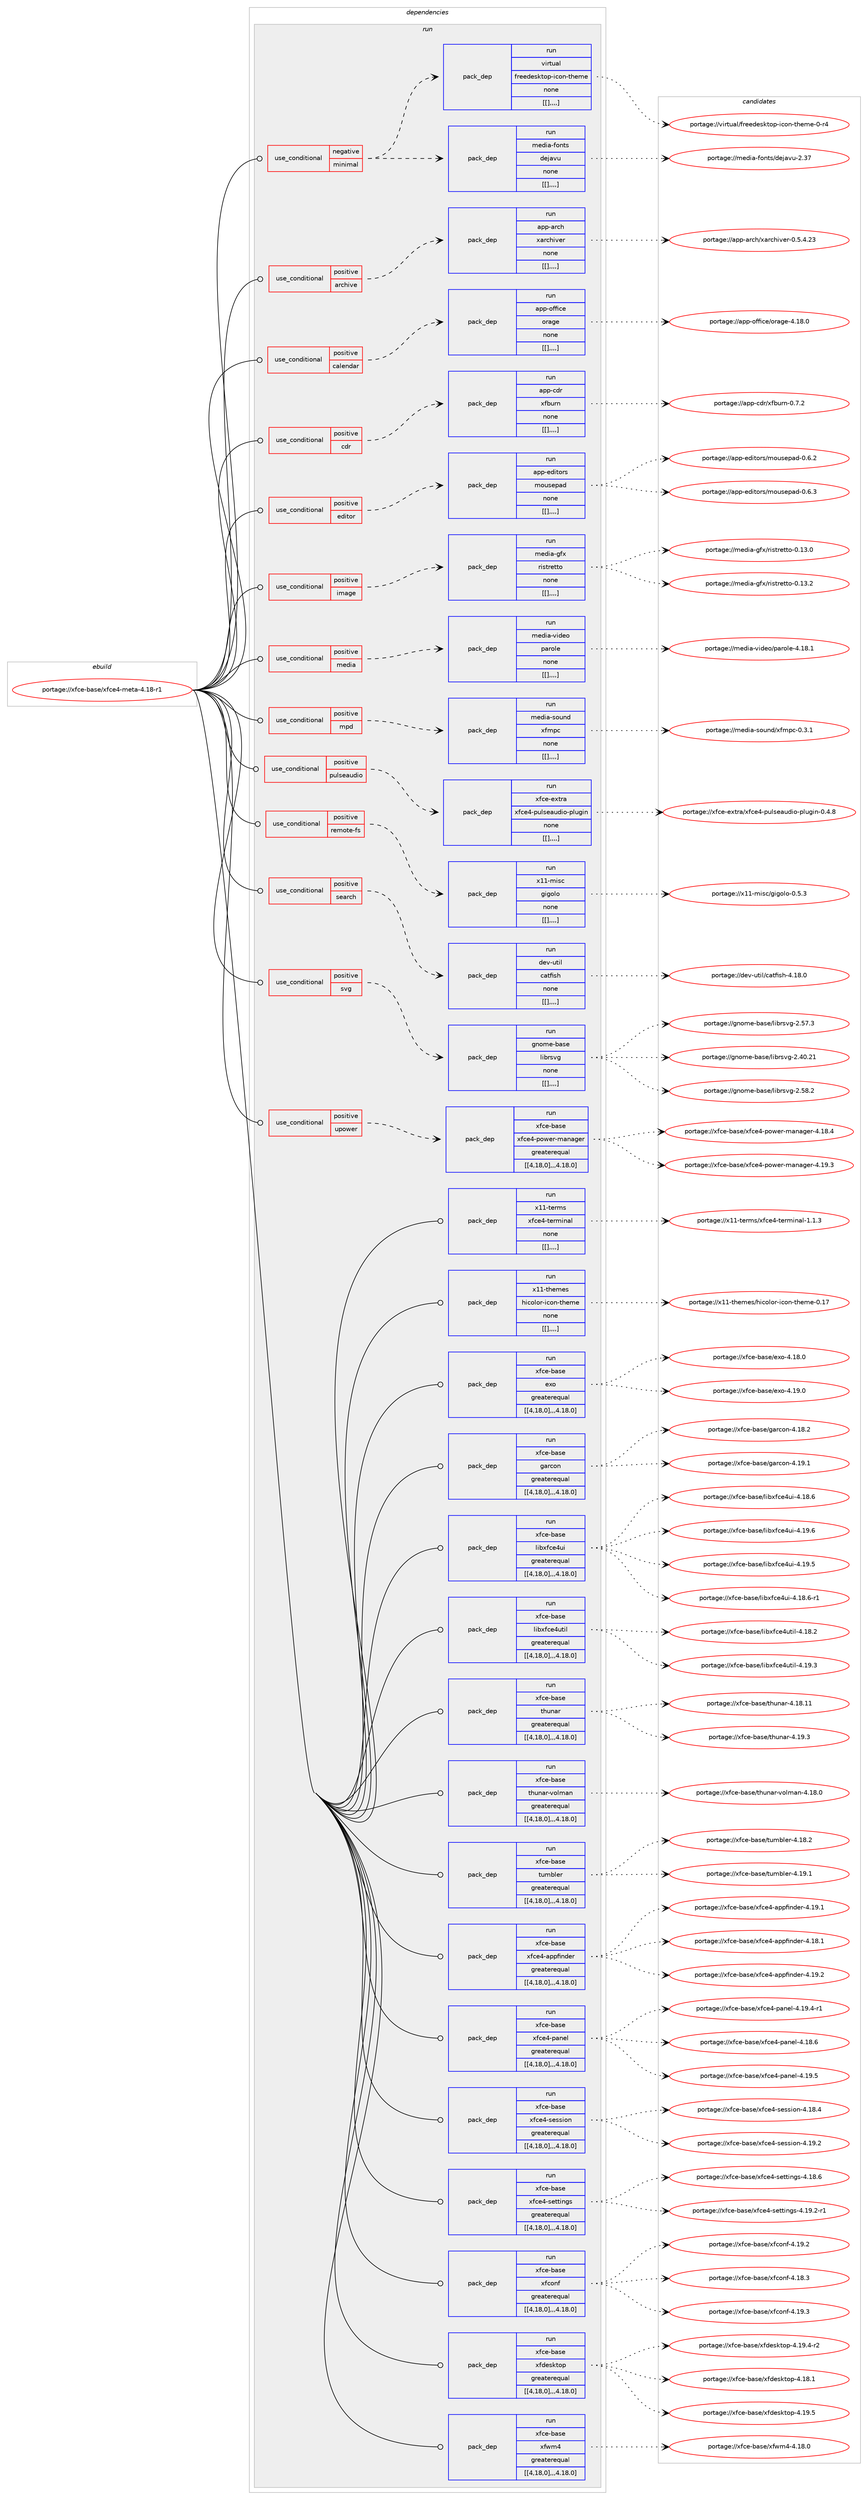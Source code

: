 digraph prolog {

# *************
# Graph options
# *************

newrank=true;
concentrate=true;
compound=true;
graph [rankdir=LR,fontname=Helvetica,fontsize=10,ranksep=1.5];#, ranksep=2.5, nodesep=0.2];
edge  [arrowhead=vee];
node  [fontname=Helvetica,fontsize=10];

# **********
# The ebuild
# **********

subgraph cluster_leftcol {
color=gray;
label=<<i>ebuild</i>>;
id [label="portage://xfce-base/xfce4-meta-4.18-r1", color=red, width=4, href="../xfce-base/xfce4-meta-4.18-r1.svg"];
}

# ****************
# The dependencies
# ****************

subgraph cluster_midcol {
color=gray;
label=<<i>dependencies</i>>;
subgraph cluster_compile {
fillcolor="#eeeeee";
style=filled;
label=<<i>compile</i>>;
}
subgraph cluster_compileandrun {
fillcolor="#eeeeee";
style=filled;
label=<<i>compile and run</i>>;
}
subgraph cluster_run {
fillcolor="#eeeeee";
style=filled;
label=<<i>run</i>>;
subgraph cond362 {
dependency2663 [label=<<TABLE BORDER="0" CELLBORDER="1" CELLSPACING="0" CELLPADDING="4"><TR><TD ROWSPAN="3" CELLPADDING="10">use_conditional</TD></TR><TR><TD>negative</TD></TR><TR><TD>minimal</TD></TR></TABLE>>, shape=none, color=red];
subgraph pack2147 {
dependency2665 [label=<<TABLE BORDER="0" CELLBORDER="1" CELLSPACING="0" CELLPADDING="4" WIDTH="220"><TR><TD ROWSPAN="6" CELLPADDING="30">pack_dep</TD></TR><TR><TD WIDTH="110">run</TD></TR><TR><TD>media-fonts</TD></TR><TR><TD>dejavu</TD></TR><TR><TD>none</TD></TR><TR><TD>[[],,,,]</TD></TR></TABLE>>, shape=none, color=blue];
}
dependency2663:e -> dependency2665:w [weight=20,style="dashed",arrowhead="vee"];
subgraph pack2150 {
dependency2668 [label=<<TABLE BORDER="0" CELLBORDER="1" CELLSPACING="0" CELLPADDING="4" WIDTH="220"><TR><TD ROWSPAN="6" CELLPADDING="30">pack_dep</TD></TR><TR><TD WIDTH="110">run</TD></TR><TR><TD>virtual</TD></TR><TR><TD>freedesktop-icon-theme</TD></TR><TR><TD>none</TD></TR><TR><TD>[[],,,,]</TD></TR></TABLE>>, shape=none, color=blue];
}
dependency2663:e -> dependency2668:w [weight=20,style="dashed",arrowhead="vee"];
}
id:e -> dependency2663:w [weight=20,style="solid",arrowhead="odot"];
subgraph cond365 {
dependency2673 [label=<<TABLE BORDER="0" CELLBORDER="1" CELLSPACING="0" CELLPADDING="4"><TR><TD ROWSPAN="3" CELLPADDING="10">use_conditional</TD></TR><TR><TD>positive</TD></TR><TR><TD>archive</TD></TR></TABLE>>, shape=none, color=red];
subgraph pack2154 {
dependency2676 [label=<<TABLE BORDER="0" CELLBORDER="1" CELLSPACING="0" CELLPADDING="4" WIDTH="220"><TR><TD ROWSPAN="6" CELLPADDING="30">pack_dep</TD></TR><TR><TD WIDTH="110">run</TD></TR><TR><TD>app-arch</TD></TR><TR><TD>xarchiver</TD></TR><TR><TD>none</TD></TR><TR><TD>[[],,,,]</TD></TR></TABLE>>, shape=none, color=blue];
}
dependency2673:e -> dependency2676:w [weight=20,style="dashed",arrowhead="vee"];
}
id:e -> dependency2673:w [weight=20,style="solid",arrowhead="odot"];
subgraph cond366 {
dependency2679 [label=<<TABLE BORDER="0" CELLBORDER="1" CELLSPACING="0" CELLPADDING="4"><TR><TD ROWSPAN="3" CELLPADDING="10">use_conditional</TD></TR><TR><TD>positive</TD></TR><TR><TD>calendar</TD></TR></TABLE>>, shape=none, color=red];
subgraph pack2158 {
dependency2681 [label=<<TABLE BORDER="0" CELLBORDER="1" CELLSPACING="0" CELLPADDING="4" WIDTH="220"><TR><TD ROWSPAN="6" CELLPADDING="30">pack_dep</TD></TR><TR><TD WIDTH="110">run</TD></TR><TR><TD>app-office</TD></TR><TR><TD>orage</TD></TR><TR><TD>none</TD></TR><TR><TD>[[],,,,]</TD></TR></TABLE>>, shape=none, color=blue];
}
dependency2679:e -> dependency2681:w [weight=20,style="dashed",arrowhead="vee"];
}
id:e -> dependency2679:w [weight=20,style="solid",arrowhead="odot"];
subgraph cond370 {
dependency2687 [label=<<TABLE BORDER="0" CELLBORDER="1" CELLSPACING="0" CELLPADDING="4"><TR><TD ROWSPAN="3" CELLPADDING="10">use_conditional</TD></TR><TR><TD>positive</TD></TR><TR><TD>cdr</TD></TR></TABLE>>, shape=none, color=red];
subgraph pack2163 {
dependency2690 [label=<<TABLE BORDER="0" CELLBORDER="1" CELLSPACING="0" CELLPADDING="4" WIDTH="220"><TR><TD ROWSPAN="6" CELLPADDING="30">pack_dep</TD></TR><TR><TD WIDTH="110">run</TD></TR><TR><TD>app-cdr</TD></TR><TR><TD>xfburn</TD></TR><TR><TD>none</TD></TR><TR><TD>[[],,,,]</TD></TR></TABLE>>, shape=none, color=blue];
}
dependency2687:e -> dependency2690:w [weight=20,style="dashed",arrowhead="vee"];
}
id:e -> dependency2687:w [weight=20,style="solid",arrowhead="odot"];
subgraph cond372 {
dependency2695 [label=<<TABLE BORDER="0" CELLBORDER="1" CELLSPACING="0" CELLPADDING="4"><TR><TD ROWSPAN="3" CELLPADDING="10">use_conditional</TD></TR><TR><TD>positive</TD></TR><TR><TD>editor</TD></TR></TABLE>>, shape=none, color=red];
subgraph pack2169 {
dependency2698 [label=<<TABLE BORDER="0" CELLBORDER="1" CELLSPACING="0" CELLPADDING="4" WIDTH="220"><TR><TD ROWSPAN="6" CELLPADDING="30">pack_dep</TD></TR><TR><TD WIDTH="110">run</TD></TR><TR><TD>app-editors</TD></TR><TR><TD>mousepad</TD></TR><TR><TD>none</TD></TR><TR><TD>[[],,,,]</TD></TR></TABLE>>, shape=none, color=blue];
}
dependency2695:e -> dependency2698:w [weight=20,style="dashed",arrowhead="vee"];
}
id:e -> dependency2695:w [weight=20,style="solid",arrowhead="odot"];
subgraph cond374 {
dependency2704 [label=<<TABLE BORDER="0" CELLBORDER="1" CELLSPACING="0" CELLPADDING="4"><TR><TD ROWSPAN="3" CELLPADDING="10">use_conditional</TD></TR><TR><TD>positive</TD></TR><TR><TD>image</TD></TR></TABLE>>, shape=none, color=red];
subgraph pack2177 {
dependency2709 [label=<<TABLE BORDER="0" CELLBORDER="1" CELLSPACING="0" CELLPADDING="4" WIDTH="220"><TR><TD ROWSPAN="6" CELLPADDING="30">pack_dep</TD></TR><TR><TD WIDTH="110">run</TD></TR><TR><TD>media-gfx</TD></TR><TR><TD>ristretto</TD></TR><TR><TD>none</TD></TR><TR><TD>[[],,,,]</TD></TR></TABLE>>, shape=none, color=blue];
}
dependency2704:e -> dependency2709:w [weight=20,style="dashed",arrowhead="vee"];
}
id:e -> dependency2704:w [weight=20,style="solid",arrowhead="odot"];
subgraph cond378 {
dependency2713 [label=<<TABLE BORDER="0" CELLBORDER="1" CELLSPACING="0" CELLPADDING="4"><TR><TD ROWSPAN="3" CELLPADDING="10">use_conditional</TD></TR><TR><TD>positive</TD></TR><TR><TD>media</TD></TR></TABLE>>, shape=none, color=red];
subgraph pack2184 {
dependency2717 [label=<<TABLE BORDER="0" CELLBORDER="1" CELLSPACING="0" CELLPADDING="4" WIDTH="220"><TR><TD ROWSPAN="6" CELLPADDING="30">pack_dep</TD></TR><TR><TD WIDTH="110">run</TD></TR><TR><TD>media-video</TD></TR><TR><TD>parole</TD></TR><TR><TD>none</TD></TR><TR><TD>[[],,,,]</TD></TR></TABLE>>, shape=none, color=blue];
}
dependency2713:e -> dependency2717:w [weight=20,style="dashed",arrowhead="vee"];
}
id:e -> dependency2713:w [weight=20,style="solid",arrowhead="odot"];
subgraph cond379 {
dependency2724 [label=<<TABLE BORDER="0" CELLBORDER="1" CELLSPACING="0" CELLPADDING="4"><TR><TD ROWSPAN="3" CELLPADDING="10">use_conditional</TD></TR><TR><TD>positive</TD></TR><TR><TD>mpd</TD></TR></TABLE>>, shape=none, color=red];
subgraph pack2192 {
dependency2727 [label=<<TABLE BORDER="0" CELLBORDER="1" CELLSPACING="0" CELLPADDING="4" WIDTH="220"><TR><TD ROWSPAN="6" CELLPADDING="30">pack_dep</TD></TR><TR><TD WIDTH="110">run</TD></TR><TR><TD>media-sound</TD></TR><TR><TD>xfmpc</TD></TR><TR><TD>none</TD></TR><TR><TD>[[],,,,]</TD></TR></TABLE>>, shape=none, color=blue];
}
dependency2724:e -> dependency2727:w [weight=20,style="dashed",arrowhead="vee"];
}
id:e -> dependency2724:w [weight=20,style="solid",arrowhead="odot"];
subgraph cond380 {
dependency2732 [label=<<TABLE BORDER="0" CELLBORDER="1" CELLSPACING="0" CELLPADDING="4"><TR><TD ROWSPAN="3" CELLPADDING="10">use_conditional</TD></TR><TR><TD>positive</TD></TR><TR><TD>pulseaudio</TD></TR></TABLE>>, shape=none, color=red];
subgraph pack2198 {
dependency2736 [label=<<TABLE BORDER="0" CELLBORDER="1" CELLSPACING="0" CELLPADDING="4" WIDTH="220"><TR><TD ROWSPAN="6" CELLPADDING="30">pack_dep</TD></TR><TR><TD WIDTH="110">run</TD></TR><TR><TD>xfce-extra</TD></TR><TR><TD>xfce4-pulseaudio-plugin</TD></TR><TR><TD>none</TD></TR><TR><TD>[[],,,,]</TD></TR></TABLE>>, shape=none, color=blue];
}
dependency2732:e -> dependency2736:w [weight=20,style="dashed",arrowhead="vee"];
}
id:e -> dependency2732:w [weight=20,style="solid",arrowhead="odot"];
subgraph cond382 {
dependency2741 [label=<<TABLE BORDER="0" CELLBORDER="1" CELLSPACING="0" CELLPADDING="4"><TR><TD ROWSPAN="3" CELLPADDING="10">use_conditional</TD></TR><TR><TD>positive</TD></TR><TR><TD>remote-fs</TD></TR></TABLE>>, shape=none, color=red];
subgraph pack2206 {
dependency2745 [label=<<TABLE BORDER="0" CELLBORDER="1" CELLSPACING="0" CELLPADDING="4" WIDTH="220"><TR><TD ROWSPAN="6" CELLPADDING="30">pack_dep</TD></TR><TR><TD WIDTH="110">run</TD></TR><TR><TD>x11-misc</TD></TR><TR><TD>gigolo</TD></TR><TR><TD>none</TD></TR><TR><TD>[[],,,,]</TD></TR></TABLE>>, shape=none, color=blue];
}
dependency2741:e -> dependency2745:w [weight=20,style="dashed",arrowhead="vee"];
}
id:e -> dependency2741:w [weight=20,style="solid",arrowhead="odot"];
subgraph cond385 {
dependency2751 [label=<<TABLE BORDER="0" CELLBORDER="1" CELLSPACING="0" CELLPADDING="4"><TR><TD ROWSPAN="3" CELLPADDING="10">use_conditional</TD></TR><TR><TD>positive</TD></TR><TR><TD>search</TD></TR></TABLE>>, shape=none, color=red];
subgraph pack2213 {
dependency2756 [label=<<TABLE BORDER="0" CELLBORDER="1" CELLSPACING="0" CELLPADDING="4" WIDTH="220"><TR><TD ROWSPAN="6" CELLPADDING="30">pack_dep</TD></TR><TR><TD WIDTH="110">run</TD></TR><TR><TD>dev-util</TD></TR><TR><TD>catfish</TD></TR><TR><TD>none</TD></TR><TR><TD>[[],,,,]</TD></TR></TABLE>>, shape=none, color=blue];
}
dependency2751:e -> dependency2756:w [weight=20,style="dashed",arrowhead="vee"];
}
id:e -> dependency2751:w [weight=20,style="solid",arrowhead="odot"];
subgraph cond388 {
dependency2760 [label=<<TABLE BORDER="0" CELLBORDER="1" CELLSPACING="0" CELLPADDING="4"><TR><TD ROWSPAN="3" CELLPADDING="10">use_conditional</TD></TR><TR><TD>positive</TD></TR><TR><TD>svg</TD></TR></TABLE>>, shape=none, color=red];
subgraph pack2219 {
dependency2762 [label=<<TABLE BORDER="0" CELLBORDER="1" CELLSPACING="0" CELLPADDING="4" WIDTH="220"><TR><TD ROWSPAN="6" CELLPADDING="30">pack_dep</TD></TR><TR><TD WIDTH="110">run</TD></TR><TR><TD>gnome-base</TD></TR><TR><TD>librsvg</TD></TR><TR><TD>none</TD></TR><TR><TD>[[],,,,]</TD></TR></TABLE>>, shape=none, color=blue];
}
dependency2760:e -> dependency2762:w [weight=20,style="dashed",arrowhead="vee"];
}
id:e -> dependency2760:w [weight=20,style="solid",arrowhead="odot"];
subgraph cond389 {
dependency2767 [label=<<TABLE BORDER="0" CELLBORDER="1" CELLSPACING="0" CELLPADDING="4"><TR><TD ROWSPAN="3" CELLPADDING="10">use_conditional</TD></TR><TR><TD>positive</TD></TR><TR><TD>upower</TD></TR></TABLE>>, shape=none, color=red];
subgraph pack2222 {
dependency2769 [label=<<TABLE BORDER="0" CELLBORDER="1" CELLSPACING="0" CELLPADDING="4" WIDTH="220"><TR><TD ROWSPAN="6" CELLPADDING="30">pack_dep</TD></TR><TR><TD WIDTH="110">run</TD></TR><TR><TD>xfce-base</TD></TR><TR><TD>xfce4-power-manager</TD></TR><TR><TD>greaterequal</TD></TR><TR><TD>[[4,18,0],,,4.18.0]</TD></TR></TABLE>>, shape=none, color=blue];
}
dependency2767:e -> dependency2769:w [weight=20,style="dashed",arrowhead="vee"];
}
id:e -> dependency2767:w [weight=20,style="solid",arrowhead="odot"];
subgraph pack2226 {
dependency2776 [label=<<TABLE BORDER="0" CELLBORDER="1" CELLSPACING="0" CELLPADDING="4" WIDTH="220"><TR><TD ROWSPAN="6" CELLPADDING="30">pack_dep</TD></TR><TR><TD WIDTH="110">run</TD></TR><TR><TD>x11-terms</TD></TR><TR><TD>xfce4-terminal</TD></TR><TR><TD>none</TD></TR><TR><TD>[[],,,,]</TD></TR></TABLE>>, shape=none, color=blue];
}
id:e -> dependency2776:w [weight=20,style="solid",arrowhead="odot"];
subgraph pack2231 {
dependency2779 [label=<<TABLE BORDER="0" CELLBORDER="1" CELLSPACING="0" CELLPADDING="4" WIDTH="220"><TR><TD ROWSPAN="6" CELLPADDING="30">pack_dep</TD></TR><TR><TD WIDTH="110">run</TD></TR><TR><TD>x11-themes</TD></TR><TR><TD>hicolor-icon-theme</TD></TR><TR><TD>none</TD></TR><TR><TD>[[],,,,]</TD></TR></TABLE>>, shape=none, color=blue];
}
id:e -> dependency2779:w [weight=20,style="solid",arrowhead="odot"];
subgraph pack2233 {
dependency2782 [label=<<TABLE BORDER="0" CELLBORDER="1" CELLSPACING="0" CELLPADDING="4" WIDTH="220"><TR><TD ROWSPAN="6" CELLPADDING="30">pack_dep</TD></TR><TR><TD WIDTH="110">run</TD></TR><TR><TD>xfce-base</TD></TR><TR><TD>exo</TD></TR><TR><TD>greaterequal</TD></TR><TR><TD>[[4,18,0],,,4.18.0]</TD></TR></TABLE>>, shape=none, color=blue];
}
id:e -> dependency2782:w [weight=20,style="solid",arrowhead="odot"];
subgraph pack2235 {
dependency2785 [label=<<TABLE BORDER="0" CELLBORDER="1" CELLSPACING="0" CELLPADDING="4" WIDTH="220"><TR><TD ROWSPAN="6" CELLPADDING="30">pack_dep</TD></TR><TR><TD WIDTH="110">run</TD></TR><TR><TD>xfce-base</TD></TR><TR><TD>garcon</TD></TR><TR><TD>greaterequal</TD></TR><TR><TD>[[4,18,0],,,4.18.0]</TD></TR></TABLE>>, shape=none, color=blue];
}
id:e -> dependency2785:w [weight=20,style="solid",arrowhead="odot"];
subgraph pack2237 {
dependency2787 [label=<<TABLE BORDER="0" CELLBORDER="1" CELLSPACING="0" CELLPADDING="4" WIDTH="220"><TR><TD ROWSPAN="6" CELLPADDING="30">pack_dep</TD></TR><TR><TD WIDTH="110">run</TD></TR><TR><TD>xfce-base</TD></TR><TR><TD>libxfce4ui</TD></TR><TR><TD>greaterequal</TD></TR><TR><TD>[[4,18,0],,,4.18.0]</TD></TR></TABLE>>, shape=none, color=blue];
}
id:e -> dependency2787:w [weight=20,style="solid",arrowhead="odot"];
subgraph pack2239 {
dependency2789 [label=<<TABLE BORDER="0" CELLBORDER="1" CELLSPACING="0" CELLPADDING="4" WIDTH="220"><TR><TD ROWSPAN="6" CELLPADDING="30">pack_dep</TD></TR><TR><TD WIDTH="110">run</TD></TR><TR><TD>xfce-base</TD></TR><TR><TD>libxfce4util</TD></TR><TR><TD>greaterequal</TD></TR><TR><TD>[[4,18,0],,,4.18.0]</TD></TR></TABLE>>, shape=none, color=blue];
}
id:e -> dependency2789:w [weight=20,style="solid",arrowhead="odot"];
subgraph pack2241 {
dependency2792 [label=<<TABLE BORDER="0" CELLBORDER="1" CELLSPACING="0" CELLPADDING="4" WIDTH="220"><TR><TD ROWSPAN="6" CELLPADDING="30">pack_dep</TD></TR><TR><TD WIDTH="110">run</TD></TR><TR><TD>xfce-base</TD></TR><TR><TD>thunar</TD></TR><TR><TD>greaterequal</TD></TR><TR><TD>[[4,18,0],,,4.18.0]</TD></TR></TABLE>>, shape=none, color=blue];
}
id:e -> dependency2792:w [weight=20,style="solid",arrowhead="odot"];
subgraph pack2243 {
dependency2794 [label=<<TABLE BORDER="0" CELLBORDER="1" CELLSPACING="0" CELLPADDING="4" WIDTH="220"><TR><TD ROWSPAN="6" CELLPADDING="30">pack_dep</TD></TR><TR><TD WIDTH="110">run</TD></TR><TR><TD>xfce-base</TD></TR><TR><TD>thunar-volman</TD></TR><TR><TD>greaterequal</TD></TR><TR><TD>[[4,18,0],,,4.18.0]</TD></TR></TABLE>>, shape=none, color=blue];
}
id:e -> dependency2794:w [weight=20,style="solid",arrowhead="odot"];
subgraph pack2244 {
dependency2795 [label=<<TABLE BORDER="0" CELLBORDER="1" CELLSPACING="0" CELLPADDING="4" WIDTH="220"><TR><TD ROWSPAN="6" CELLPADDING="30">pack_dep</TD></TR><TR><TD WIDTH="110">run</TD></TR><TR><TD>xfce-base</TD></TR><TR><TD>tumbler</TD></TR><TR><TD>greaterequal</TD></TR><TR><TD>[[4,18,0],,,4.18.0]</TD></TR></TABLE>>, shape=none, color=blue];
}
id:e -> dependency2795:w [weight=20,style="solid",arrowhead="odot"];
subgraph pack2246 {
dependency2797 [label=<<TABLE BORDER="0" CELLBORDER="1" CELLSPACING="0" CELLPADDING="4" WIDTH="220"><TR><TD ROWSPAN="6" CELLPADDING="30">pack_dep</TD></TR><TR><TD WIDTH="110">run</TD></TR><TR><TD>xfce-base</TD></TR><TR><TD>xfce4-appfinder</TD></TR><TR><TD>greaterequal</TD></TR><TR><TD>[[4,18,0],,,4.18.0]</TD></TR></TABLE>>, shape=none, color=blue];
}
id:e -> dependency2797:w [weight=20,style="solid",arrowhead="odot"];
subgraph pack2249 {
dependency2800 [label=<<TABLE BORDER="0" CELLBORDER="1" CELLSPACING="0" CELLPADDING="4" WIDTH="220"><TR><TD ROWSPAN="6" CELLPADDING="30">pack_dep</TD></TR><TR><TD WIDTH="110">run</TD></TR><TR><TD>xfce-base</TD></TR><TR><TD>xfce4-panel</TD></TR><TR><TD>greaterequal</TD></TR><TR><TD>[[4,18,0],,,4.18.0]</TD></TR></TABLE>>, shape=none, color=blue];
}
id:e -> dependency2800:w [weight=20,style="solid",arrowhead="odot"];
subgraph pack2251 {
dependency2802 [label=<<TABLE BORDER="0" CELLBORDER="1" CELLSPACING="0" CELLPADDING="4" WIDTH="220"><TR><TD ROWSPAN="6" CELLPADDING="30">pack_dep</TD></TR><TR><TD WIDTH="110">run</TD></TR><TR><TD>xfce-base</TD></TR><TR><TD>xfce4-session</TD></TR><TR><TD>greaterequal</TD></TR><TR><TD>[[4,18,0],,,4.18.0]</TD></TR></TABLE>>, shape=none, color=blue];
}
id:e -> dependency2802:w [weight=20,style="solid",arrowhead="odot"];
subgraph pack2253 {
dependency2805 [label=<<TABLE BORDER="0" CELLBORDER="1" CELLSPACING="0" CELLPADDING="4" WIDTH="220"><TR><TD ROWSPAN="6" CELLPADDING="30">pack_dep</TD></TR><TR><TD WIDTH="110">run</TD></TR><TR><TD>xfce-base</TD></TR><TR><TD>xfce4-settings</TD></TR><TR><TD>greaterequal</TD></TR><TR><TD>[[4,18,0],,,4.18.0]</TD></TR></TABLE>>, shape=none, color=blue];
}
id:e -> dependency2805:w [weight=20,style="solid",arrowhead="odot"];
subgraph pack2255 {
dependency2806 [label=<<TABLE BORDER="0" CELLBORDER="1" CELLSPACING="0" CELLPADDING="4" WIDTH="220"><TR><TD ROWSPAN="6" CELLPADDING="30">pack_dep</TD></TR><TR><TD WIDTH="110">run</TD></TR><TR><TD>xfce-base</TD></TR><TR><TD>xfconf</TD></TR><TR><TD>greaterequal</TD></TR><TR><TD>[[4,18,0],,,4.18.0]</TD></TR></TABLE>>, shape=none, color=blue];
}
id:e -> dependency2806:w [weight=20,style="solid",arrowhead="odot"];
subgraph pack2257 {
dependency2809 [label=<<TABLE BORDER="0" CELLBORDER="1" CELLSPACING="0" CELLPADDING="4" WIDTH="220"><TR><TD ROWSPAN="6" CELLPADDING="30">pack_dep</TD></TR><TR><TD WIDTH="110">run</TD></TR><TR><TD>xfce-base</TD></TR><TR><TD>xfdesktop</TD></TR><TR><TD>greaterequal</TD></TR><TR><TD>[[4,18,0],,,4.18.0]</TD></TR></TABLE>>, shape=none, color=blue];
}
id:e -> dependency2809:w [weight=20,style="solid",arrowhead="odot"];
subgraph pack2258 {
dependency2810 [label=<<TABLE BORDER="0" CELLBORDER="1" CELLSPACING="0" CELLPADDING="4" WIDTH="220"><TR><TD ROWSPAN="6" CELLPADDING="30">pack_dep</TD></TR><TR><TD WIDTH="110">run</TD></TR><TR><TD>xfce-base</TD></TR><TR><TD>xfwm4</TD></TR><TR><TD>greaterequal</TD></TR><TR><TD>[[4,18,0],,,4.18.0]</TD></TR></TABLE>>, shape=none, color=blue];
}
id:e -> dependency2810:w [weight=20,style="solid",arrowhead="odot"];
}
}

# **************
# The candidates
# **************

subgraph cluster_choices {
rank=same;
color=gray;
label=<<i>candidates</i>>;

subgraph choice2192 {
color=black;
nodesep=1;
choice109101100105974510211111011611547100101106971181174550465155 [label="portage://media-fonts/dejavu-2.37", color=red, width=4,href="../media-fonts/dejavu-2.37.svg"];
dependency2665:e -> choice109101100105974510211111011611547100101106971181174550465155:w [style=dotted,weight="100"];
}
subgraph choice2194 {
color=black;
nodesep=1;
choice118105114116117971084710211410110110010111510711611111245105991111104511610410110910145484511452 [label="portage://virtual/freedesktop-icon-theme-0-r4", color=red, width=4,href="../virtual/freedesktop-icon-theme-0-r4.svg"];
dependency2668:e -> choice118105114116117971084710211410110110010111510711611111245105991111104511610410110910145484511452:w [style=dotted,weight="100"];
}
subgraph choice2195 {
color=black;
nodesep=1;
choice97112112459711499104471209711499104105118101114454846534652465051 [label="portage://app-arch/xarchiver-0.5.4.23", color=red, width=4,href="../app-arch/xarchiver-0.5.4.23.svg"];
dependency2676:e -> choice97112112459711499104471209711499104105118101114454846534652465051:w [style=dotted,weight="100"];
}
subgraph choice2197 {
color=black;
nodesep=1;
choice971121124511110210210599101471111149710310145524649564648 [label="portage://app-office/orage-4.18.0", color=red, width=4,href="../app-office/orage-4.18.0.svg"];
dependency2681:e -> choice971121124511110210210599101471111149710310145524649564648:w [style=dotted,weight="100"];
}
subgraph choice2198 {
color=black;
nodesep=1;
choice9711211245991001144712010298117114110454846554650 [label="portage://app-cdr/xfburn-0.7.2", color=red, width=4,href="../app-cdr/xfburn-0.7.2.svg"];
dependency2690:e -> choice9711211245991001144712010298117114110454846554650:w [style=dotted,weight="100"];
}
subgraph choice2200 {
color=black;
nodesep=1;
choice97112112451011001051161111141154710911111711510111297100454846544651 [label="portage://app-editors/mousepad-0.6.3", color=red, width=4,href="../app-editors/mousepad-0.6.3.svg"];
choice97112112451011001051161111141154710911111711510111297100454846544650 [label="portage://app-editors/mousepad-0.6.2", color=red, width=4,href="../app-editors/mousepad-0.6.2.svg"];
dependency2698:e -> choice97112112451011001051161111141154710911111711510111297100454846544651:w [style=dotted,weight="100"];
dependency2698:e -> choice97112112451011001051161111141154710911111711510111297100454846544650:w [style=dotted,weight="100"];
}
subgraph choice2202 {
color=black;
nodesep=1;
choice10910110010597451031021204711410511511611410111611611145484649514650 [label="portage://media-gfx/ristretto-0.13.2", color=red, width=4,href="../media-gfx/ristretto-0.13.2.svg"];
choice10910110010597451031021204711410511511611410111611611145484649514648 [label="portage://media-gfx/ristretto-0.13.0", color=red, width=4,href="../media-gfx/ristretto-0.13.0.svg"];
dependency2709:e -> choice10910110010597451031021204711410511511611410111611611145484649514650:w [style=dotted,weight="100"];
dependency2709:e -> choice10910110010597451031021204711410511511611410111611611145484649514648:w [style=dotted,weight="100"];
}
subgraph choice2204 {
color=black;
nodesep=1;
choice1091011001059745118105100101111471129711411110810145524649564649 [label="portage://media-video/parole-4.18.1", color=red, width=4,href="../media-video/parole-4.18.1.svg"];
dependency2717:e -> choice1091011001059745118105100101111471129711411110810145524649564649:w [style=dotted,weight="100"];
}
subgraph choice2205 {
color=black;
nodesep=1;
choice10910110010597451151111171101004712010210911299454846514649 [label="portage://media-sound/xfmpc-0.3.1", color=red, width=4,href="../media-sound/xfmpc-0.3.1.svg"];
dependency2727:e -> choice10910110010597451151111171101004712010210911299454846514649:w [style=dotted,weight="100"];
}
subgraph choice2207 {
color=black;
nodesep=1;
choice120102991014510112011611497471201029910152451121171081151019711710010511145112108117103105110454846524656 [label="portage://xfce-extra/xfce4-pulseaudio-plugin-0.4.8", color=red, width=4,href="../xfce-extra/xfce4-pulseaudio-plugin-0.4.8.svg"];
dependency2736:e -> choice120102991014510112011611497471201029910152451121171081151019711710010511145112108117103105110454846524656:w [style=dotted,weight="100"];
}
subgraph choice2208 {
color=black;
nodesep=1;
choice1204949451091051159947103105103111108111454846534651 [label="portage://x11-misc/gigolo-0.5.3", color=red, width=4,href="../x11-misc/gigolo-0.5.3.svg"];
dependency2745:e -> choice1204949451091051159947103105103111108111454846534651:w [style=dotted,weight="100"];
}
subgraph choice2209 {
color=black;
nodesep=1;
choice1001011184511711610510847999711610210511510445524649564648 [label="portage://dev-util/catfish-4.18.0", color=red, width=4,href="../dev-util/catfish-4.18.0.svg"];
dependency2756:e -> choice1001011184511711610510847999711610210511510445524649564648:w [style=dotted,weight="100"];
}
subgraph choice2211 {
color=black;
nodesep=1;
choice103110111109101459897115101471081059811411511810345504653564650 [label="portage://gnome-base/librsvg-2.58.2", color=red, width=4,href="../gnome-base/librsvg-2.58.2.svg"];
choice103110111109101459897115101471081059811411511810345504653554651 [label="portage://gnome-base/librsvg-2.57.3", color=red, width=4,href="../gnome-base/librsvg-2.57.3.svg"];
choice10311011110910145989711510147108105981141151181034550465248465049 [label="portage://gnome-base/librsvg-2.40.21", color=red, width=4,href="../gnome-base/librsvg-2.40.21.svg"];
dependency2762:e -> choice103110111109101459897115101471081059811411511810345504653564650:w [style=dotted,weight="100"];
dependency2762:e -> choice103110111109101459897115101471081059811411511810345504653554651:w [style=dotted,weight="100"];
dependency2762:e -> choice10311011110910145989711510147108105981141151181034550465248465049:w [style=dotted,weight="100"];
}
subgraph choice2212 {
color=black;
nodesep=1;
choice120102991014598971151014712010299101524511211111910111445109971109710310111445524649574651 [label="portage://xfce-base/xfce4-power-manager-4.19.3", color=red, width=4,href="../xfce-base/xfce4-power-manager-4.19.3.svg"];
choice120102991014598971151014712010299101524511211111910111445109971109710310111445524649564652 [label="portage://xfce-base/xfce4-power-manager-4.18.4", color=red, width=4,href="../xfce-base/xfce4-power-manager-4.18.4.svg"];
dependency2769:e -> choice120102991014598971151014712010299101524511211111910111445109971109710310111445524649574651:w [style=dotted,weight="100"];
dependency2769:e -> choice120102991014598971151014712010299101524511211111910111445109971109710310111445524649564652:w [style=dotted,weight="100"];
}
subgraph choice2213 {
color=black;
nodesep=1;
choice1204949451161011141091154712010299101524511610111410910511097108454946494651 [label="portage://x11-terms/xfce4-terminal-1.1.3", color=red, width=4,href="../x11-terms/xfce4-terminal-1.1.3.svg"];
dependency2776:e -> choice1204949451161011141091154712010299101524511610111410910511097108454946494651:w [style=dotted,weight="100"];
}
subgraph choice2214 {
color=black;
nodesep=1;
choice12049494511610410110910111547104105991111081111144510599111110451161041011091014548464955 [label="portage://x11-themes/hicolor-icon-theme-0.17", color=red, width=4,href="../x11-themes/hicolor-icon-theme-0.17.svg"];
dependency2779:e -> choice12049494511610410110910111547104105991111081111144510599111110451161041011091014548464955:w [style=dotted,weight="100"];
}
subgraph choice2215 {
color=black;
nodesep=1;
choice120102991014598971151014710112011145524649574648 [label="portage://xfce-base/exo-4.19.0", color=red, width=4,href="../xfce-base/exo-4.19.0.svg"];
choice120102991014598971151014710112011145524649564648 [label="portage://xfce-base/exo-4.18.0", color=red, width=4,href="../xfce-base/exo-4.18.0.svg"];
dependency2782:e -> choice120102991014598971151014710112011145524649574648:w [style=dotted,weight="100"];
dependency2782:e -> choice120102991014598971151014710112011145524649564648:w [style=dotted,weight="100"];
}
subgraph choice2216 {
color=black;
nodesep=1;
choice1201029910145989711510147103971149911111045524649574649 [label="portage://xfce-base/garcon-4.19.1", color=red, width=4,href="../xfce-base/garcon-4.19.1.svg"];
choice1201029910145989711510147103971149911111045524649564650 [label="portage://xfce-base/garcon-4.18.2", color=red, width=4,href="../xfce-base/garcon-4.18.2.svg"];
dependency2785:e -> choice1201029910145989711510147103971149911111045524649574649:w [style=dotted,weight="100"];
dependency2785:e -> choice1201029910145989711510147103971149911111045524649564650:w [style=dotted,weight="100"];
}
subgraph choice2217 {
color=black;
nodesep=1;
choice120102991014598971151014710810598120102991015211710545524649574654 [label="portage://xfce-base/libxfce4ui-4.19.6", color=red, width=4,href="../xfce-base/libxfce4ui-4.19.6.svg"];
choice120102991014598971151014710810598120102991015211710545524649574653 [label="portage://xfce-base/libxfce4ui-4.19.5", color=red, width=4,href="../xfce-base/libxfce4ui-4.19.5.svg"];
choice1201029910145989711510147108105981201029910152117105455246495646544511449 [label="portage://xfce-base/libxfce4ui-4.18.6-r1", color=red, width=4,href="../xfce-base/libxfce4ui-4.18.6-r1.svg"];
choice120102991014598971151014710810598120102991015211710545524649564654 [label="portage://xfce-base/libxfce4ui-4.18.6", color=red, width=4,href="../xfce-base/libxfce4ui-4.18.6.svg"];
dependency2787:e -> choice120102991014598971151014710810598120102991015211710545524649574654:w [style=dotted,weight="100"];
dependency2787:e -> choice120102991014598971151014710810598120102991015211710545524649574653:w [style=dotted,weight="100"];
dependency2787:e -> choice1201029910145989711510147108105981201029910152117105455246495646544511449:w [style=dotted,weight="100"];
dependency2787:e -> choice120102991014598971151014710810598120102991015211710545524649564654:w [style=dotted,weight="100"];
}
subgraph choice2218 {
color=black;
nodesep=1;
choice120102991014598971151014710810598120102991015211711610510845524649574651 [label="portage://xfce-base/libxfce4util-4.19.3", color=red, width=4,href="../xfce-base/libxfce4util-4.19.3.svg"];
choice120102991014598971151014710810598120102991015211711610510845524649564650 [label="portage://xfce-base/libxfce4util-4.18.2", color=red, width=4,href="../xfce-base/libxfce4util-4.18.2.svg"];
dependency2789:e -> choice120102991014598971151014710810598120102991015211711610510845524649574651:w [style=dotted,weight="100"];
dependency2789:e -> choice120102991014598971151014710810598120102991015211711610510845524649564650:w [style=dotted,weight="100"];
}
subgraph choice2219 {
color=black;
nodesep=1;
choice12010299101459897115101471161041171109711445524649574651 [label="portage://xfce-base/thunar-4.19.3", color=red, width=4,href="../xfce-base/thunar-4.19.3.svg"];
choice1201029910145989711510147116104117110971144552464956464949 [label="portage://xfce-base/thunar-4.18.11", color=red, width=4,href="../xfce-base/thunar-4.18.11.svg"];
dependency2792:e -> choice12010299101459897115101471161041171109711445524649574651:w [style=dotted,weight="100"];
dependency2792:e -> choice1201029910145989711510147116104117110971144552464956464949:w [style=dotted,weight="100"];
}
subgraph choice2220 {
color=black;
nodesep=1;
choice120102991014598971151014711610411711097114451181111081099711045524649564648 [label="portage://xfce-base/thunar-volman-4.18.0", color=red, width=4,href="../xfce-base/thunar-volman-4.18.0.svg"];
dependency2794:e -> choice120102991014598971151014711610411711097114451181111081099711045524649564648:w [style=dotted,weight="100"];
}
subgraph choice2221 {
color=black;
nodesep=1;
choice12010299101459897115101471161171099810810111445524649574649 [label="portage://xfce-base/tumbler-4.19.1", color=red, width=4,href="../xfce-base/tumbler-4.19.1.svg"];
choice12010299101459897115101471161171099810810111445524649564650 [label="portage://xfce-base/tumbler-4.18.2", color=red, width=4,href="../xfce-base/tumbler-4.18.2.svg"];
dependency2795:e -> choice12010299101459897115101471161171099810810111445524649574649:w [style=dotted,weight="100"];
dependency2795:e -> choice12010299101459897115101471161171099810810111445524649564650:w [style=dotted,weight="100"];
}
subgraph choice2222 {
color=black;
nodesep=1;
choice12010299101459897115101471201029910152459711211210210511010010111445524649574650 [label="portage://xfce-base/xfce4-appfinder-4.19.2", color=red, width=4,href="../xfce-base/xfce4-appfinder-4.19.2.svg"];
choice12010299101459897115101471201029910152459711211210210511010010111445524649574649 [label="portage://xfce-base/xfce4-appfinder-4.19.1", color=red, width=4,href="../xfce-base/xfce4-appfinder-4.19.1.svg"];
choice12010299101459897115101471201029910152459711211210210511010010111445524649564649 [label="portage://xfce-base/xfce4-appfinder-4.18.1", color=red, width=4,href="../xfce-base/xfce4-appfinder-4.18.1.svg"];
dependency2797:e -> choice12010299101459897115101471201029910152459711211210210511010010111445524649574650:w [style=dotted,weight="100"];
dependency2797:e -> choice12010299101459897115101471201029910152459711211210210511010010111445524649574649:w [style=dotted,weight="100"];
dependency2797:e -> choice12010299101459897115101471201029910152459711211210210511010010111445524649564649:w [style=dotted,weight="100"];
}
subgraph choice2223 {
color=black;
nodesep=1;
choice12010299101459897115101471201029910152451129711010110845524649574653 [label="portage://xfce-base/xfce4-panel-4.19.5", color=red, width=4,href="../xfce-base/xfce4-panel-4.19.5.svg"];
choice120102991014598971151014712010299101524511297110101108455246495746524511449 [label="portage://xfce-base/xfce4-panel-4.19.4-r1", color=red, width=4,href="../xfce-base/xfce4-panel-4.19.4-r1.svg"];
choice12010299101459897115101471201029910152451129711010110845524649564654 [label="portage://xfce-base/xfce4-panel-4.18.6", color=red, width=4,href="../xfce-base/xfce4-panel-4.18.6.svg"];
dependency2800:e -> choice12010299101459897115101471201029910152451129711010110845524649574653:w [style=dotted,weight="100"];
dependency2800:e -> choice120102991014598971151014712010299101524511297110101108455246495746524511449:w [style=dotted,weight="100"];
dependency2800:e -> choice12010299101459897115101471201029910152451129711010110845524649564654:w [style=dotted,weight="100"];
}
subgraph choice2224 {
color=black;
nodesep=1;
choice120102991014598971151014712010299101524511510111511510511111045524649574650 [label="portage://xfce-base/xfce4-session-4.19.2", color=red, width=4,href="../xfce-base/xfce4-session-4.19.2.svg"];
choice120102991014598971151014712010299101524511510111511510511111045524649564652 [label="portage://xfce-base/xfce4-session-4.18.4", color=red, width=4,href="../xfce-base/xfce4-session-4.18.4.svg"];
dependency2802:e -> choice120102991014598971151014712010299101524511510111511510511111045524649574650:w [style=dotted,weight="100"];
dependency2802:e -> choice120102991014598971151014712010299101524511510111511510511111045524649564652:w [style=dotted,weight="100"];
}
subgraph choice2225 {
color=black;
nodesep=1;
choice1201029910145989711510147120102991015245115101116116105110103115455246495746504511449 [label="portage://xfce-base/xfce4-settings-4.19.2-r1", color=red, width=4,href="../xfce-base/xfce4-settings-4.19.2-r1.svg"];
choice120102991014598971151014712010299101524511510111611610511010311545524649564654 [label="portage://xfce-base/xfce4-settings-4.18.6", color=red, width=4,href="../xfce-base/xfce4-settings-4.18.6.svg"];
dependency2805:e -> choice1201029910145989711510147120102991015245115101116116105110103115455246495746504511449:w [style=dotted,weight="100"];
dependency2805:e -> choice120102991014598971151014712010299101524511510111611610511010311545524649564654:w [style=dotted,weight="100"];
}
subgraph choice2226 {
color=black;
nodesep=1;
choice12010299101459897115101471201029911111010245524649574651 [label="portage://xfce-base/xfconf-4.19.3", color=red, width=4,href="../xfce-base/xfconf-4.19.3.svg"];
choice12010299101459897115101471201029911111010245524649574650 [label="portage://xfce-base/xfconf-4.19.2", color=red, width=4,href="../xfce-base/xfconf-4.19.2.svg"];
choice12010299101459897115101471201029911111010245524649564651 [label="portage://xfce-base/xfconf-4.18.3", color=red, width=4,href="../xfce-base/xfconf-4.18.3.svg"];
dependency2806:e -> choice12010299101459897115101471201029911111010245524649574651:w [style=dotted,weight="100"];
dependency2806:e -> choice12010299101459897115101471201029911111010245524649574650:w [style=dotted,weight="100"];
dependency2806:e -> choice12010299101459897115101471201029911111010245524649564651:w [style=dotted,weight="100"];
}
subgraph choice2227 {
color=black;
nodesep=1;
choice120102991014598971151014712010210010111510711611111245524649574653 [label="portage://xfce-base/xfdesktop-4.19.5", color=red, width=4,href="../xfce-base/xfdesktop-4.19.5.svg"];
choice1201029910145989711510147120102100101115107116111112455246495746524511450 [label="portage://xfce-base/xfdesktop-4.19.4-r2", color=red, width=4,href="../xfce-base/xfdesktop-4.19.4-r2.svg"];
choice120102991014598971151014712010210010111510711611111245524649564649 [label="portage://xfce-base/xfdesktop-4.18.1", color=red, width=4,href="../xfce-base/xfdesktop-4.18.1.svg"];
dependency2809:e -> choice120102991014598971151014712010210010111510711611111245524649574653:w [style=dotted,weight="100"];
dependency2809:e -> choice1201029910145989711510147120102100101115107116111112455246495746524511450:w [style=dotted,weight="100"];
dependency2809:e -> choice120102991014598971151014712010210010111510711611111245524649564649:w [style=dotted,weight="100"];
}
subgraph choice2228 {
color=black;
nodesep=1;
choice12010299101459897115101471201021191095245524649564648 [label="portage://xfce-base/xfwm4-4.18.0", color=red, width=4,href="../xfce-base/xfwm4-4.18.0.svg"];
dependency2810:e -> choice12010299101459897115101471201021191095245524649564648:w [style=dotted,weight="100"];
}
}

}

